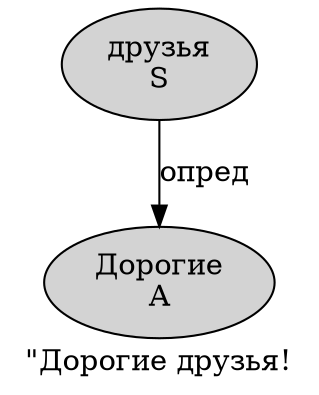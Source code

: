 digraph SENTENCE_1232 {
	graph [label="\"Дорогие друзья!"]
	node [style=filled]
		1 [label="Дорогие
A" color="" fillcolor=lightgray penwidth=1 shape=ellipse]
		2 [label="друзья
S" color="" fillcolor=lightgray penwidth=1 shape=ellipse]
			2 -> 1 [label="опред"]
}